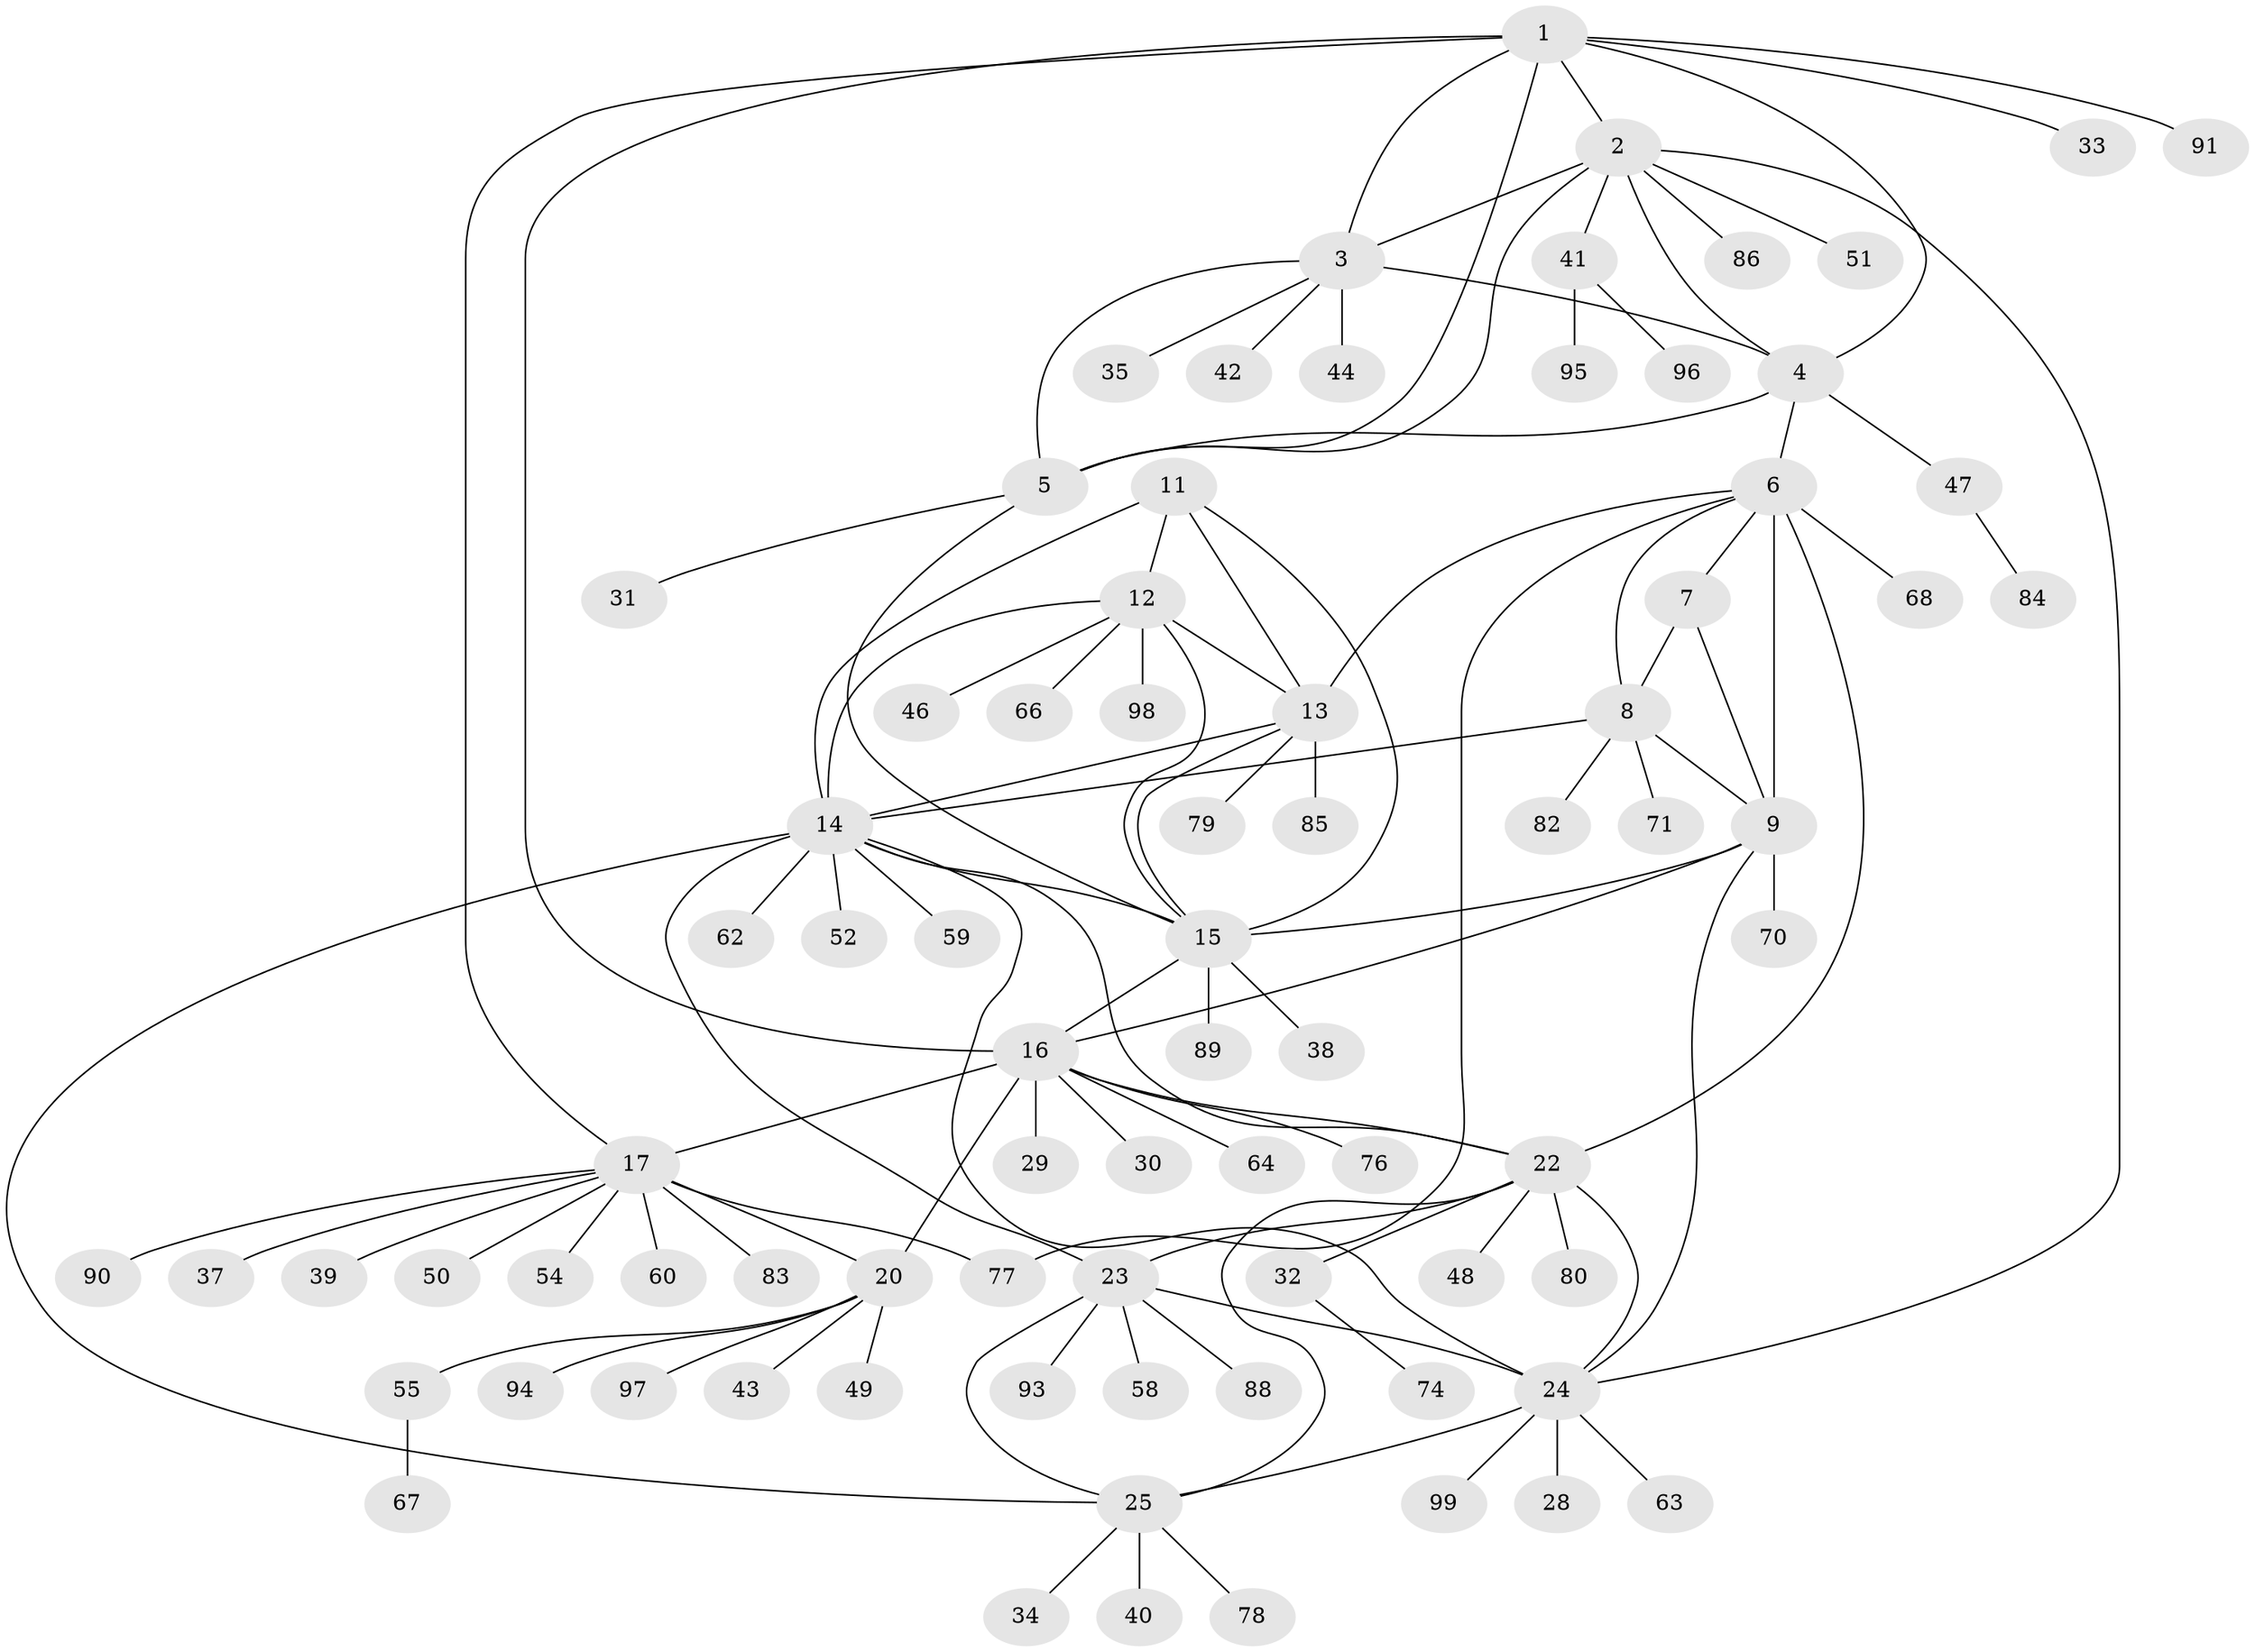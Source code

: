 // original degree distribution, {8: 0.07, 9: 0.06, 7: 0.04, 6: 0.04, 4: 0.02, 10: 0.02, 2: 0.11, 1: 0.62, 3: 0.02}
// Generated by graph-tools (version 1.1) at 2025/42/03/06/25 10:42:07]
// undirected, 79 vertices, 111 edges
graph export_dot {
graph [start="1"]
  node [color=gray90,style=filled];
  1 [super="+45"];
  2 [super="+73"];
  3 [super="+26"];
  4;
  5 [super="+69"];
  6 [super="+56"];
  7;
  8 [super="+53"];
  9 [super="+10"];
  11;
  12 [super="+72"];
  13 [super="+92"];
  14 [super="+21"];
  15 [super="+81"];
  16 [super="+18"];
  17 [super="+19"];
  20 [super="+57"];
  22 [super="+27"];
  23 [super="+100"];
  24 [super="+36"];
  25;
  28;
  29;
  30;
  31;
  32;
  33;
  34;
  35;
  37;
  38;
  39;
  40;
  41 [super="+61"];
  42;
  43;
  44;
  46 [super="+65"];
  47;
  48;
  49;
  50;
  51;
  52;
  54;
  55 [super="+87"];
  58;
  59;
  60;
  62;
  63;
  64 [super="+75"];
  66;
  67;
  68;
  70;
  71;
  74;
  76;
  77;
  78;
  79;
  80;
  82;
  83;
  84;
  85;
  86;
  88;
  89;
  90;
  91;
  93;
  94;
  95;
  96;
  97;
  98;
  99;
  1 -- 2;
  1 -- 3;
  1 -- 4;
  1 -- 5;
  1 -- 17;
  1 -- 33;
  1 -- 91;
  1 -- 16;
  2 -- 3;
  2 -- 4;
  2 -- 5;
  2 -- 24;
  2 -- 41;
  2 -- 51;
  2 -- 86;
  3 -- 4;
  3 -- 5;
  3 -- 35;
  3 -- 44;
  3 -- 42;
  4 -- 5;
  4 -- 6;
  4 -- 47;
  5 -- 15;
  5 -- 31;
  6 -- 7;
  6 -- 8;
  6 -- 9 [weight=2];
  6 -- 68;
  6 -- 77;
  6 -- 13;
  6 -- 22;
  7 -- 8;
  7 -- 9 [weight=2];
  8 -- 9 [weight=2];
  8 -- 14;
  8 -- 71;
  8 -- 82;
  9 -- 16;
  9 -- 24;
  9 -- 70;
  9 -- 15;
  11 -- 12;
  11 -- 13;
  11 -- 14;
  11 -- 15;
  12 -- 13;
  12 -- 14;
  12 -- 15;
  12 -- 46;
  12 -- 66;
  12 -- 98;
  13 -- 14;
  13 -- 15;
  13 -- 79;
  13 -- 85;
  14 -- 15;
  14 -- 52;
  14 -- 62;
  14 -- 22;
  14 -- 23;
  14 -- 24;
  14 -- 25;
  14 -- 59;
  15 -- 38;
  15 -- 89;
  15 -- 16;
  16 -- 17 [weight=4];
  16 -- 20 [weight=2];
  16 -- 29;
  16 -- 64;
  16 -- 76;
  16 -- 22;
  16 -- 30;
  17 -- 20 [weight=2];
  17 -- 37;
  17 -- 50;
  17 -- 90;
  17 -- 39;
  17 -- 77;
  17 -- 83;
  17 -- 54;
  17 -- 60;
  20 -- 43;
  20 -- 49;
  20 -- 55;
  20 -- 94;
  20 -- 97;
  22 -- 23;
  22 -- 24;
  22 -- 25;
  22 -- 32;
  22 -- 48;
  22 -- 80;
  23 -- 24;
  23 -- 25;
  23 -- 58;
  23 -- 88;
  23 -- 93;
  24 -- 25;
  24 -- 28;
  24 -- 63;
  24 -- 99;
  25 -- 34;
  25 -- 40;
  25 -- 78;
  32 -- 74;
  41 -- 96;
  41 -- 95;
  47 -- 84;
  55 -- 67;
}
